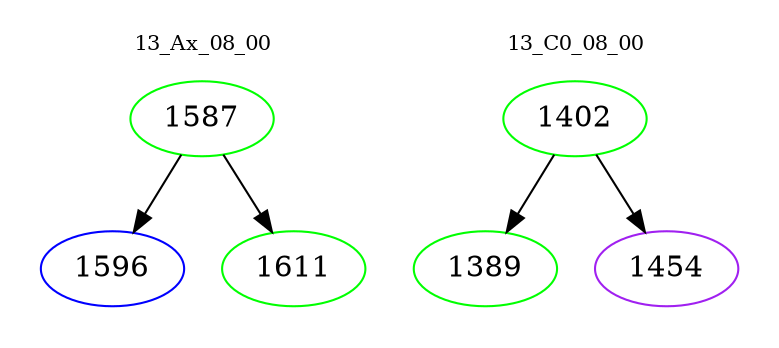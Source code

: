 digraph{
subgraph cluster_0 {
color = white
label = "13_Ax_08_00";
fontsize=10;
T0_1587 [label="1587", color="green"]
T0_1587 -> T0_1596 [color="black"]
T0_1596 [label="1596", color="blue"]
T0_1587 -> T0_1611 [color="black"]
T0_1611 [label="1611", color="green"]
}
subgraph cluster_1 {
color = white
label = "13_C0_08_00";
fontsize=10;
T1_1402 [label="1402", color="green"]
T1_1402 -> T1_1389 [color="black"]
T1_1389 [label="1389", color="green"]
T1_1402 -> T1_1454 [color="black"]
T1_1454 [label="1454", color="purple"]
}
}
